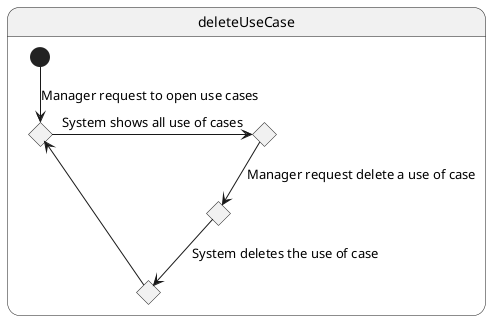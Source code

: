 @startuml

state deleteUseCase {
    state 1 <<choice>>
    state 2 <<choice>>
    state 3 <<choice>>
    state 4 <<choice>>

    [*] --> 1 : Manager request to open use cases
    1 -> 2 : System shows all use of cases
    2 --> 3 : Manager request delete a use of case
    3 --> 4 : System deletes the use of case
    4 -> 1
}


@enduml
